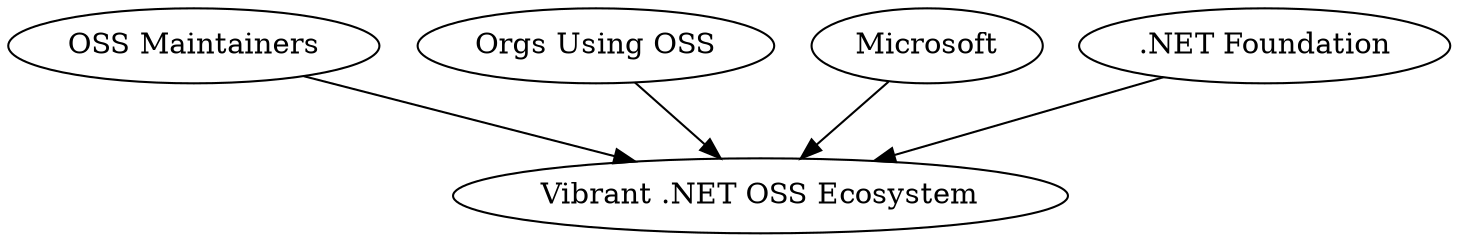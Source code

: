 digraph g {
    goal[label="Vibrant .NET OSS Ecosystem"]
    
    persona_maintainer [label="OSS Maintainers"]
    persona_consumerorg [label="Orgs Using OSS"]
    persona_microsoft [label="Microsoft"]
    persona_dotnetfdn [label=".NET Foundation"]
    
    persona_maintainer -> goal
    persona_consumerorg -> goal
    persona_microsoft -> goal
    persona_dotnetfdn -> goal

}